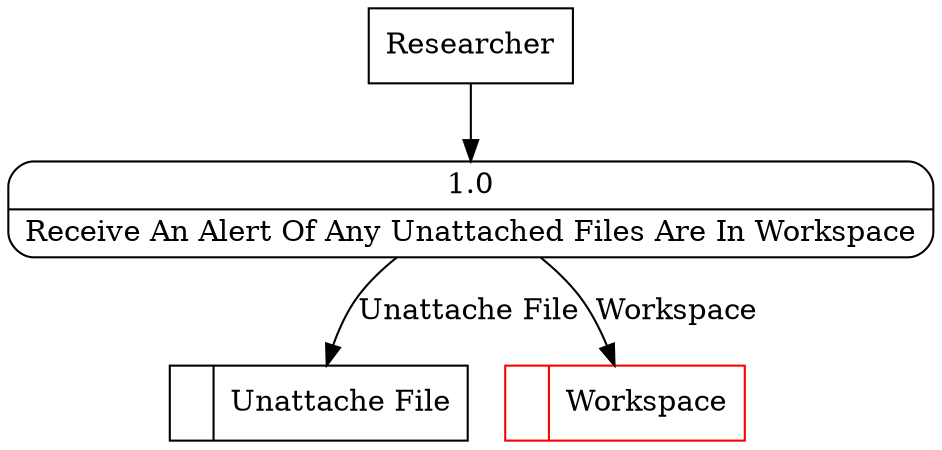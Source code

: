 digraph dfd2{ 
node[shape=record]
200 [label="<f0>  |<f1> Unattache File " ];
201 [label="<f0>  |<f1> Workspace " color=red];
202 [label="Researcher" shape=box];
203 [label="{<f0> 1.0|<f1> Receive An Alert Of Any Unattached Files Are In Workspace }" shape=Mrecord];
202 -> 203
203 -> 200 [label="Unattache File"]
203 -> 201 [label="Workspace"]
}